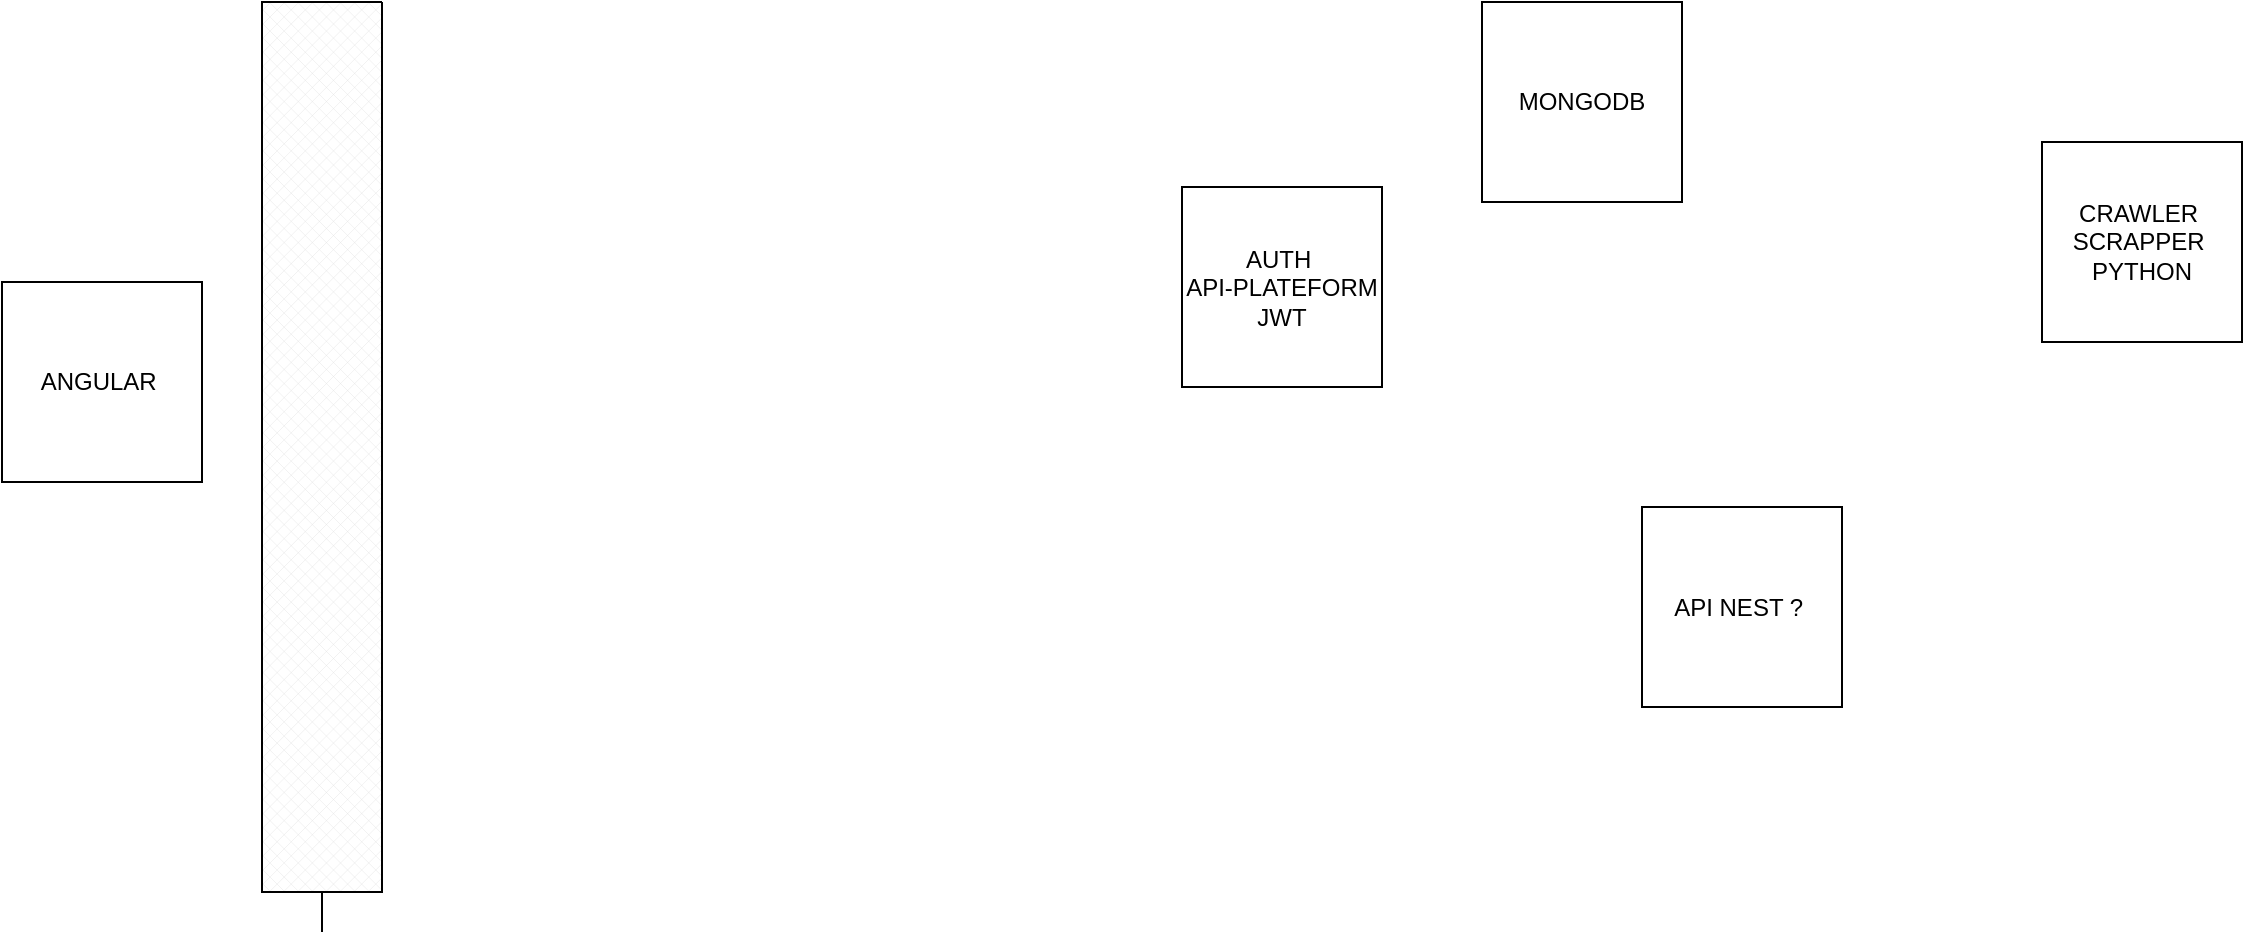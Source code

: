 <mxfile version="15.9.4" type="device"><diagram id="7kiTNkl9qXVLVDLxLSMT" name="Page-1"><mxGraphModel dx="1273" dy="824" grid="1" gridSize="10" guides="1" tooltips="1" connect="1" arrows="1" fold="1" page="1" pageScale="1" pageWidth="1654" pageHeight="2336" math="0" shadow="0"><root><mxCell id="0"/><mxCell id="1" parent="0"/><mxCell id="4G0qP19SlHSPTIHgzZ3A-3" value="ANGULAR&amp;nbsp;" style="whiteSpace=wrap;html=1;aspect=fixed;" vertex="1" parent="1"><mxGeometry x="100" y="250" width="100" height="100" as="geometry"/></mxCell><mxCell id="4G0qP19SlHSPTIHgzZ3A-4" value="AUTH&amp;nbsp;&lt;br&gt;API-PLATEFORM&lt;br&gt;JWT" style="whiteSpace=wrap;html=1;aspect=fixed;" vertex="1" parent="1"><mxGeometry x="690" y="202.5" width="100" height="100" as="geometry"/></mxCell><mxCell id="4G0qP19SlHSPTIHgzZ3A-5" value="CRAWLER&amp;nbsp;&lt;br&gt;SCRAPPER&amp;nbsp;&lt;br&gt;PYTHON" style="whiteSpace=wrap;html=1;aspect=fixed;" vertex="1" parent="1"><mxGeometry x="1120" y="180" width="100" height="100" as="geometry"/></mxCell><mxCell id="4G0qP19SlHSPTIHgzZ3A-6" value="MONGODB" style="whiteSpace=wrap;html=1;aspect=fixed;" vertex="1" parent="1"><mxGeometry x="840" y="110" width="100" height="100" as="geometry"/></mxCell><mxCell id="4G0qP19SlHSPTIHgzZ3A-7" value="API NEST ?&amp;nbsp;" style="whiteSpace=wrap;html=1;aspect=fixed;" vertex="1" parent="1"><mxGeometry x="920" y="362.5" width="100" height="100" as="geometry"/></mxCell><mxCell id="4G0qP19SlHSPTIHgzZ3A-11" style="edgeStyle=orthogonalEdgeStyle;rounded=0;orthogonalLoop=1;jettySize=auto;html=1;" edge="1" parent="1" source="4G0qP19SlHSPTIHgzZ3A-10"><mxGeometry relative="1" as="geometry"><mxPoint x="260" y="370" as="targetPoint"/></mxGeometry></mxCell><mxCell id="4G0qP19SlHSPTIHgzZ3A-10" value="" style="verticalLabelPosition=bottom;verticalAlign=top;html=1;shape=mxgraph.basic.patternFillRect;fillStyle=diagGrid;step=5;fillStrokeWidth=0.2;fillStrokeColor=#dddddd;rotation=90;" vertex="1" parent="1"><mxGeometry x="37.5" y="302.5" width="445" height="60" as="geometry"/></mxCell></root></mxGraphModel></diagram></mxfile>